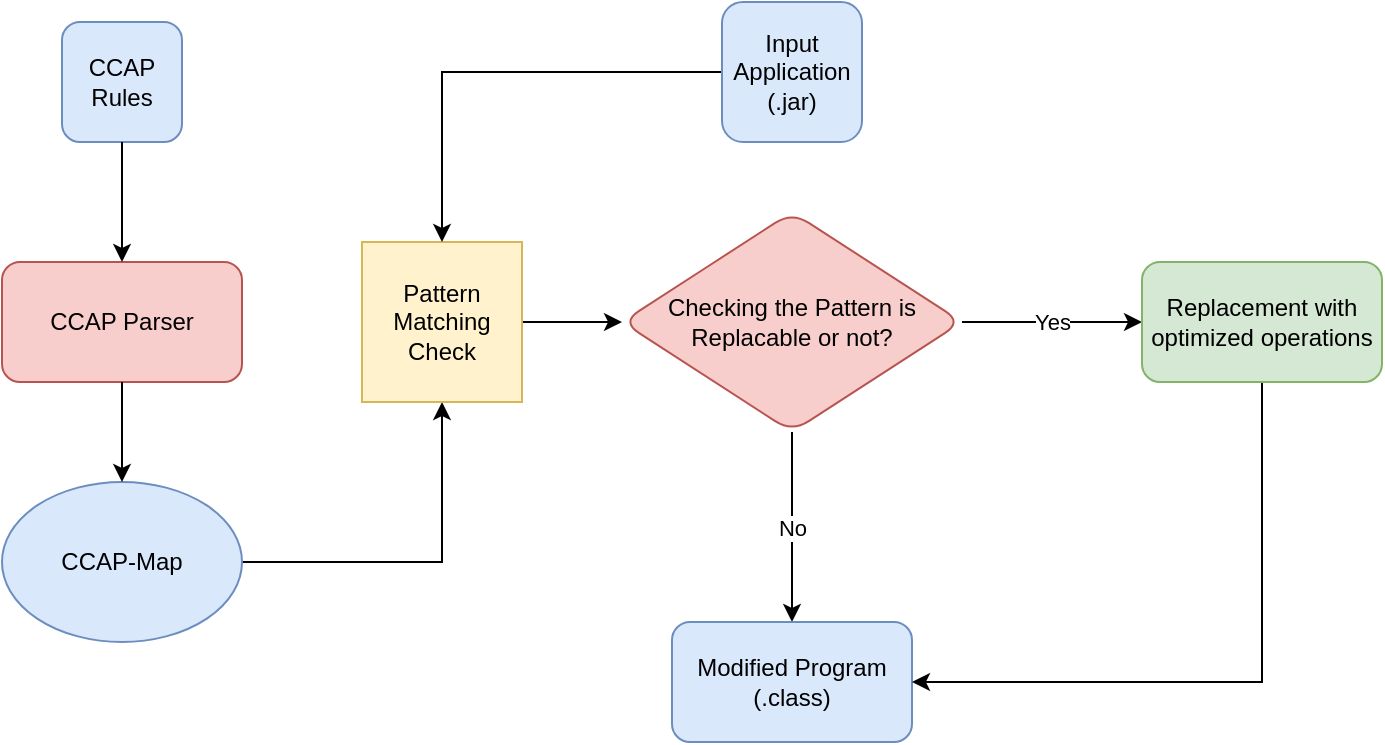 <mxfile version="20.7.4" type="device"><diagram id="wKwtwac7-7Ss-9FzMkR_" name="Page-1"><mxGraphModel dx="1036" dy="537" grid="1" gridSize="10" guides="1" tooltips="1" connect="1" arrows="1" fold="1" page="1" pageScale="1" pageWidth="850" pageHeight="1100" math="0" shadow="0"><root><mxCell id="0"/><mxCell id="1" parent="0"/><mxCell id="uGE7dj8L7LTmks7vB9WC-1" value="CCAP Rules" style="whiteSpace=wrap;html=1;aspect=fixed;fillColor=#dae8fc;strokeColor=#6c8ebf;rounded=1;" parent="1" vertex="1"><mxGeometry x="130" y="70" width="60" height="60" as="geometry"/></mxCell><mxCell id="uGE7dj8L7LTmks7vB9WC-2" value="CCAP Parser" style="rounded=1;whiteSpace=wrap;html=1;fillColor=#f8cecc;strokeColor=#b85450;" parent="1" vertex="1"><mxGeometry x="100" y="190" width="120" height="60" as="geometry"/></mxCell><mxCell id="Njjz8rDYCAnLVWLDDHfJ-9" style="edgeStyle=orthogonalEdgeStyle;rounded=0;orthogonalLoop=1;jettySize=auto;html=1;exitX=1;exitY=0.5;exitDx=0;exitDy=0;entryX=0.5;entryY=1;entryDx=0;entryDy=0;" parent="1" source="uGE7dj8L7LTmks7vB9WC-3" target="Njjz8rDYCAnLVWLDDHfJ-3" edge="1"><mxGeometry relative="1" as="geometry"><mxPoint x="330" y="340" as="targetPoint"/></mxGeometry></mxCell><mxCell id="uGE7dj8L7LTmks7vB9WC-3" value="CCAP-Map" style="ellipse;whiteSpace=wrap;html=1;rounded=1;fillColor=#dae8fc;strokeColor=#6c8ebf;" parent="1" vertex="1"><mxGeometry x="100" y="300" width="120" height="80" as="geometry"/></mxCell><mxCell id="Njjz8rDYCAnLVWLDDHfJ-1" value="" style="endArrow=classic;html=1;rounded=0;exitX=0.5;exitY=1;exitDx=0;exitDy=0;entryX=0.5;entryY=0;entryDx=0;entryDy=0;" parent="1" source="uGE7dj8L7LTmks7vB9WC-1" target="uGE7dj8L7LTmks7vB9WC-2" edge="1"><mxGeometry width="50" height="50" relative="1" as="geometry"><mxPoint x="400" y="270" as="sourcePoint"/><mxPoint x="450" y="220" as="targetPoint"/></mxGeometry></mxCell><mxCell id="Njjz8rDYCAnLVWLDDHfJ-2" value="" style="endArrow=classic;html=1;rounded=0;exitX=0.5;exitY=1;exitDx=0;exitDy=0;entryX=0.5;entryY=0;entryDx=0;entryDy=0;" parent="1" source="uGE7dj8L7LTmks7vB9WC-2" target="uGE7dj8L7LTmks7vB9WC-3" edge="1"><mxGeometry width="50" height="50" relative="1" as="geometry"><mxPoint x="400" y="270" as="sourcePoint"/><mxPoint x="450" y="220" as="targetPoint"/></mxGeometry></mxCell><mxCell id="Njjz8rDYCAnLVWLDDHfJ-8" style="edgeStyle=orthogonalEdgeStyle;rounded=0;orthogonalLoop=1;jettySize=auto;html=1;exitX=1;exitY=0.5;exitDx=0;exitDy=0;entryX=0;entryY=0.5;entryDx=0;entryDy=0;" parent="1" source="Njjz8rDYCAnLVWLDDHfJ-3" target="Njjz8rDYCAnLVWLDDHfJ-7" edge="1"><mxGeometry relative="1" as="geometry"/></mxCell><mxCell id="Njjz8rDYCAnLVWLDDHfJ-3" value="Pattern Matching Check" style="whiteSpace=wrap;html=1;aspect=fixed;fillColor=#fff2cc;strokeColor=#d6b656;" parent="1" vertex="1"><mxGeometry x="280" y="180" width="80" height="80" as="geometry"/></mxCell><mxCell id="Njjz8rDYCAnLVWLDDHfJ-6" style="edgeStyle=orthogonalEdgeStyle;rounded=0;orthogonalLoop=1;jettySize=auto;html=1;exitX=0;exitY=0.5;exitDx=0;exitDy=0;entryX=0.5;entryY=0;entryDx=0;entryDy=0;" parent="1" source="Njjz8rDYCAnLVWLDDHfJ-5" target="Njjz8rDYCAnLVWLDDHfJ-3" edge="1"><mxGeometry relative="1" as="geometry"><mxPoint x="380" y="100" as="targetPoint"/></mxGeometry></mxCell><mxCell id="Njjz8rDYCAnLVWLDDHfJ-5" value="Input Application (.jar)" style="whiteSpace=wrap;html=1;aspect=fixed;fillColor=#dae8fc;strokeColor=#6c8ebf;rounded=1;" parent="1" vertex="1"><mxGeometry x="460" y="60" width="70" height="70" as="geometry"/></mxCell><mxCell id="Njjz8rDYCAnLVWLDDHfJ-11" value="No" style="edgeStyle=orthogonalEdgeStyle;rounded=0;orthogonalLoop=1;jettySize=auto;html=1;exitX=0.5;exitY=1;exitDx=0;exitDy=0;entryX=0.5;entryY=0;entryDx=0;entryDy=0;" parent="1" source="Njjz8rDYCAnLVWLDDHfJ-7" target="Njjz8rDYCAnLVWLDDHfJ-10" edge="1"><mxGeometry relative="1" as="geometry"/></mxCell><mxCell id="Njjz8rDYCAnLVWLDDHfJ-12" value="Yes" style="edgeStyle=orthogonalEdgeStyle;rounded=0;orthogonalLoop=1;jettySize=auto;html=1;" parent="1" source="Njjz8rDYCAnLVWLDDHfJ-7" target="Njjz8rDYCAnLVWLDDHfJ-13" edge="1"><mxGeometry relative="1" as="geometry"><mxPoint x="680" y="220" as="targetPoint"/></mxGeometry></mxCell><mxCell id="Njjz8rDYCAnLVWLDDHfJ-7" value="Checking the Pattern is Replacable or not?" style="rhombus;whiteSpace=wrap;html=1;rounded=1;fillColor=#f8cecc;strokeColor=#b85450;" parent="1" vertex="1"><mxGeometry x="410" y="165" width="170" height="110" as="geometry"/></mxCell><mxCell id="Njjz8rDYCAnLVWLDDHfJ-10" value="Modified Program (.class)" style="rounded=1;whiteSpace=wrap;html=1;fillColor=#dae8fc;strokeColor=#6c8ebf;" parent="1" vertex="1"><mxGeometry x="435" y="370" width="120" height="60" as="geometry"/></mxCell><mxCell id="Njjz8rDYCAnLVWLDDHfJ-14" style="rounded=0;orthogonalLoop=1;jettySize=auto;html=1;entryX=1;entryY=0.5;entryDx=0;entryDy=0;" parent="1" source="Njjz8rDYCAnLVWLDDHfJ-13" target="Njjz8rDYCAnLVWLDDHfJ-10" edge="1"><mxGeometry relative="1" as="geometry"><mxPoint x="730" y="400" as="targetPoint"/><Array as="points"><mxPoint x="730" y="400"/></Array></mxGeometry></mxCell><mxCell id="Njjz8rDYCAnLVWLDDHfJ-13" value="Replacement with optimized operations" style="rounded=1;whiteSpace=wrap;html=1;fillColor=#d5e8d4;strokeColor=#82b366;" parent="1" vertex="1"><mxGeometry x="670" y="190" width="120" height="60" as="geometry"/></mxCell></root></mxGraphModel></diagram></mxfile>